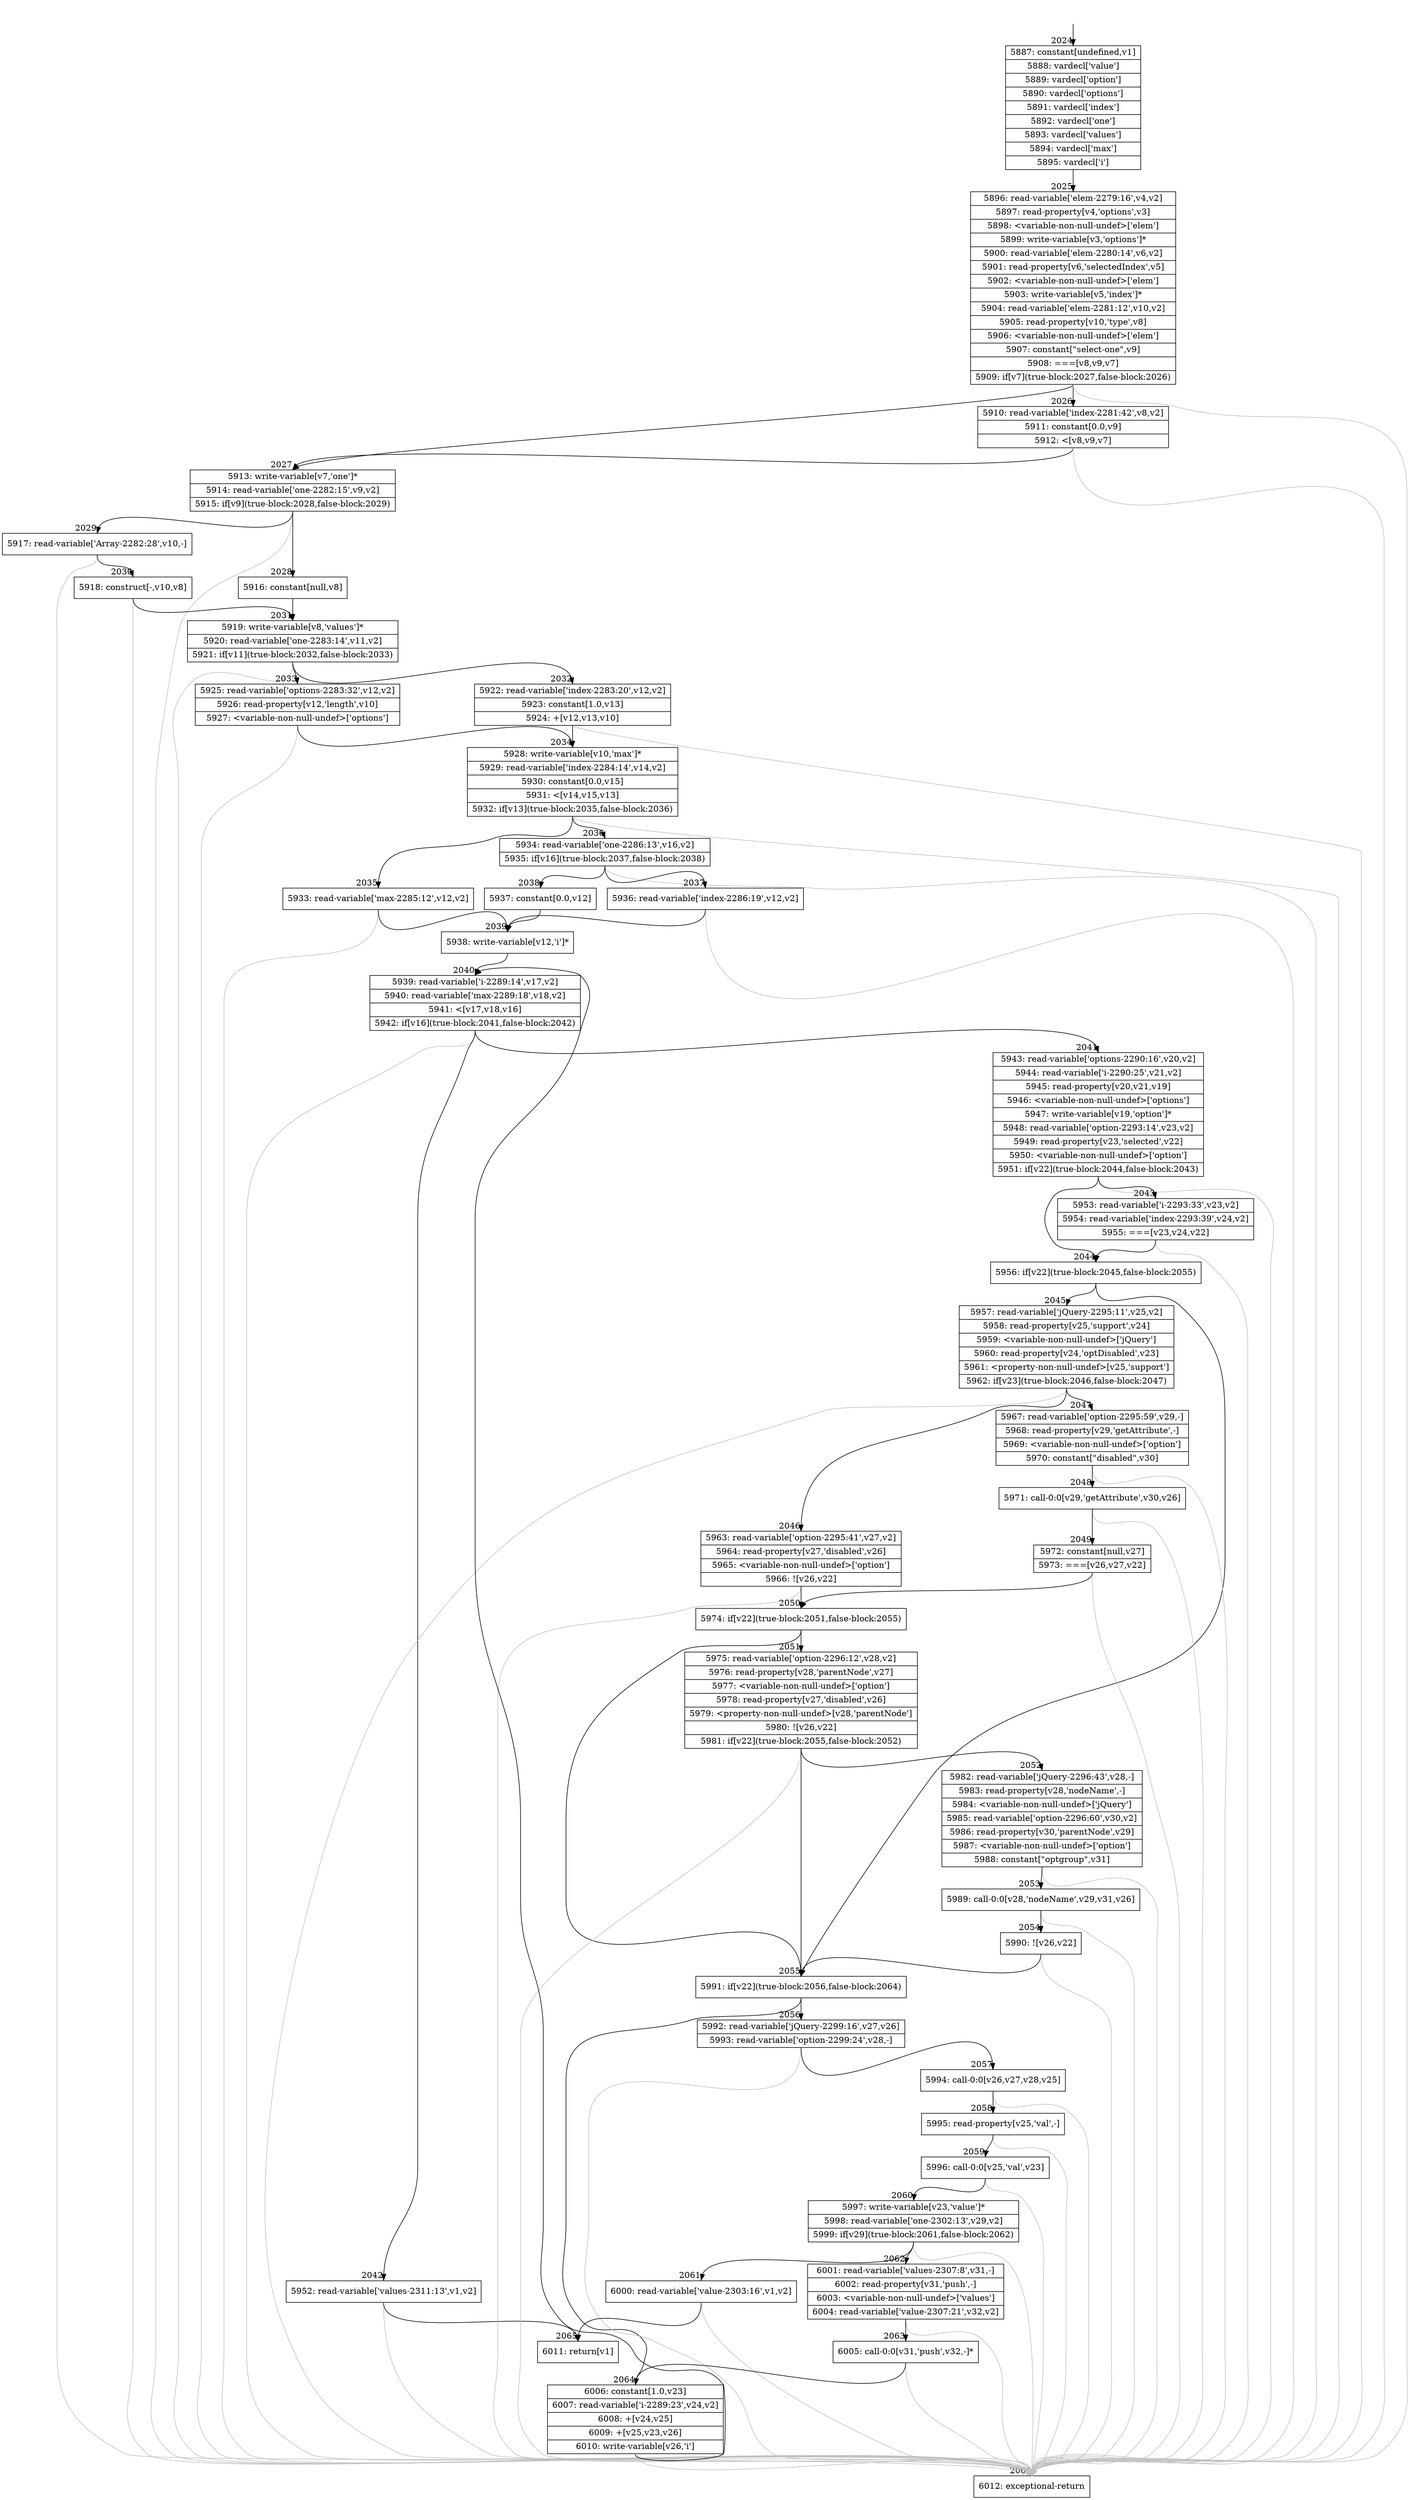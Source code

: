digraph {
rankdir="TD"
BB_entry141[shape=none,label=""];
BB_entry141 -> BB2024 [tailport=s, headport=n, headlabel="    2024"]
BB2024 [shape=record label="{5887: constant[undefined,v1]|5888: vardecl['value']|5889: vardecl['option']|5890: vardecl['options']|5891: vardecl['index']|5892: vardecl['one']|5893: vardecl['values']|5894: vardecl['max']|5895: vardecl['i']}" ] 
BB2024 -> BB2025 [tailport=s, headport=n, headlabel="      2025"]
BB2025 [shape=record label="{5896: read-variable['elem-2279:16',v4,v2]|5897: read-property[v4,'options',v3]|5898: \<variable-non-null-undef\>['elem']|5899: write-variable[v3,'options']*|5900: read-variable['elem-2280:14',v6,v2]|5901: read-property[v6,'selectedIndex',v5]|5902: \<variable-non-null-undef\>['elem']|5903: write-variable[v5,'index']*|5904: read-variable['elem-2281:12',v10,v2]|5905: read-property[v10,'type',v8]|5906: \<variable-non-null-undef\>['elem']|5907: constant[\"select-one\",v9]|5908: ===[v8,v9,v7]|5909: if[v7](true-block:2027,false-block:2026)}" ] 
BB2025 -> BB2027 [tailport=s, headport=n, headlabel="      2027"]
BB2025 -> BB2026 [tailport=s, headport=n, headlabel="      2026"]
BB2025 -> BB2066 [tailport=s, headport=n, color=gray, headlabel="      2066"]
BB2026 [shape=record label="{5910: read-variable['index-2281:42',v8,v2]|5911: constant[0.0,v9]|5912: \<[v8,v9,v7]}" ] 
BB2026 -> BB2027 [tailport=s, headport=n]
BB2026 -> BB2066 [tailport=s, headport=n, color=gray]
BB2027 [shape=record label="{5913: write-variable[v7,'one']*|5914: read-variable['one-2282:15',v9,v2]|5915: if[v9](true-block:2028,false-block:2029)}" ] 
BB2027 -> BB2028 [tailport=s, headport=n, headlabel="      2028"]
BB2027 -> BB2029 [tailport=s, headport=n, headlabel="      2029"]
BB2027 -> BB2066 [tailport=s, headport=n, color=gray]
BB2028 [shape=record label="{5916: constant[null,v8]}" ] 
BB2028 -> BB2031 [tailport=s, headport=n, headlabel="      2031"]
BB2029 [shape=record label="{5917: read-variable['Array-2282:28',v10,-]}" ] 
BB2029 -> BB2030 [tailport=s, headport=n, headlabel="      2030"]
BB2029 -> BB2066 [tailport=s, headport=n, color=gray]
BB2030 [shape=record label="{5918: construct[-,v10,v8]}" ] 
BB2030 -> BB2031 [tailport=s, headport=n]
BB2030 -> BB2066 [tailport=s, headport=n, color=gray]
BB2031 [shape=record label="{5919: write-variable[v8,'values']*|5920: read-variable['one-2283:14',v11,v2]|5921: if[v11](true-block:2032,false-block:2033)}" ] 
BB2031 -> BB2032 [tailport=s, headport=n, headlabel="      2032"]
BB2031 -> BB2033 [tailport=s, headport=n, headlabel="      2033"]
BB2031 -> BB2066 [tailport=s, headport=n, color=gray]
BB2032 [shape=record label="{5922: read-variable['index-2283:20',v12,v2]|5923: constant[1.0,v13]|5924: +[v12,v13,v10]}" ] 
BB2032 -> BB2034 [tailport=s, headport=n, headlabel="      2034"]
BB2032 -> BB2066 [tailport=s, headport=n, color=gray]
BB2033 [shape=record label="{5925: read-variable['options-2283:32',v12,v2]|5926: read-property[v12,'length',v10]|5927: \<variable-non-null-undef\>['options']}" ] 
BB2033 -> BB2034 [tailport=s, headport=n]
BB2033 -> BB2066 [tailport=s, headport=n, color=gray]
BB2034 [shape=record label="{5928: write-variable[v10,'max']*|5929: read-variable['index-2284:14',v14,v2]|5930: constant[0.0,v15]|5931: \<[v14,v15,v13]|5932: if[v13](true-block:2035,false-block:2036)}" ] 
BB2034 -> BB2035 [tailport=s, headport=n, headlabel="      2035"]
BB2034 -> BB2036 [tailport=s, headport=n, headlabel="      2036"]
BB2034 -> BB2066 [tailport=s, headport=n, color=gray]
BB2035 [shape=record label="{5933: read-variable['max-2285:12',v12,v2]}" ] 
BB2035 -> BB2039 [tailport=s, headport=n, headlabel="      2039"]
BB2035 -> BB2066 [tailport=s, headport=n, color=gray]
BB2036 [shape=record label="{5934: read-variable['one-2286:13',v16,v2]|5935: if[v16](true-block:2037,false-block:2038)}" ] 
BB2036 -> BB2037 [tailport=s, headport=n, headlabel="      2037"]
BB2036 -> BB2038 [tailport=s, headport=n, headlabel="      2038"]
BB2036 -> BB2066 [tailport=s, headport=n, color=gray]
BB2037 [shape=record label="{5936: read-variable['index-2286:19',v12,v2]}" ] 
BB2037 -> BB2039 [tailport=s, headport=n]
BB2037 -> BB2066 [tailport=s, headport=n, color=gray]
BB2038 [shape=record label="{5937: constant[0.0,v12]}" ] 
BB2038 -> BB2039 [tailport=s, headport=n]
BB2039 [shape=record label="{5938: write-variable[v12,'i']*}" ] 
BB2039 -> BB2040 [tailport=s, headport=n, headlabel="      2040"]
BB2040 [shape=record label="{5939: read-variable['i-2289:14',v17,v2]|5940: read-variable['max-2289:18',v18,v2]|5941: \<[v17,v18,v16]|5942: if[v16](true-block:2041,false-block:2042)}" ] 
BB2040 -> BB2041 [tailport=s, headport=n, headlabel="      2041"]
BB2040 -> BB2042 [tailport=s, headport=n, headlabel="      2042"]
BB2040 -> BB2066 [tailport=s, headport=n, color=gray]
BB2041 [shape=record label="{5943: read-variable['options-2290:16',v20,v2]|5944: read-variable['i-2290:25',v21,v2]|5945: read-property[v20,v21,v19]|5946: \<variable-non-null-undef\>['options']|5947: write-variable[v19,'option']*|5948: read-variable['option-2293:14',v23,v2]|5949: read-property[v23,'selected',v22]|5950: \<variable-non-null-undef\>['option']|5951: if[v22](true-block:2044,false-block:2043)}" ] 
BB2041 -> BB2044 [tailport=s, headport=n, headlabel="      2044"]
BB2041 -> BB2043 [tailport=s, headport=n, headlabel="      2043"]
BB2041 -> BB2066 [tailport=s, headport=n, color=gray]
BB2042 [shape=record label="{5952: read-variable['values-2311:13',v1,v2]}" ] 
BB2042 -> BB2065 [tailport=s, headport=n, headlabel="      2065"]
BB2042 -> BB2066 [tailport=s, headport=n, color=gray]
BB2043 [shape=record label="{5953: read-variable['i-2293:33',v23,v2]|5954: read-variable['index-2293:39',v24,v2]|5955: ===[v23,v24,v22]}" ] 
BB2043 -> BB2044 [tailport=s, headport=n]
BB2043 -> BB2066 [tailport=s, headport=n, color=gray]
BB2044 [shape=record label="{5956: if[v22](true-block:2045,false-block:2055)}" ] 
BB2044 -> BB2055 [tailport=s, headport=n, headlabel="      2055"]
BB2044 -> BB2045 [tailport=s, headport=n, headlabel="      2045"]
BB2045 [shape=record label="{5957: read-variable['jQuery-2295:11',v25,v2]|5958: read-property[v25,'support',v24]|5959: \<variable-non-null-undef\>['jQuery']|5960: read-property[v24,'optDisabled',v23]|5961: \<property-non-null-undef\>[v25,'support']|5962: if[v23](true-block:2046,false-block:2047)}" ] 
BB2045 -> BB2046 [tailport=s, headport=n, headlabel="      2046"]
BB2045 -> BB2047 [tailport=s, headport=n, headlabel="      2047"]
BB2045 -> BB2066 [tailport=s, headport=n, color=gray]
BB2046 [shape=record label="{5963: read-variable['option-2295:41',v27,v2]|5964: read-property[v27,'disabled',v26]|5965: \<variable-non-null-undef\>['option']|5966: ![v26,v22]}" ] 
BB2046 -> BB2050 [tailport=s, headport=n, headlabel="      2050"]
BB2046 -> BB2066 [tailport=s, headport=n, color=gray]
BB2047 [shape=record label="{5967: read-variable['option-2295:59',v29,-]|5968: read-property[v29,'getAttribute',-]|5969: \<variable-non-null-undef\>['option']|5970: constant[\"disabled\",v30]}" ] 
BB2047 -> BB2048 [tailport=s, headport=n, headlabel="      2048"]
BB2047 -> BB2066 [tailport=s, headport=n, color=gray]
BB2048 [shape=record label="{5971: call-0:0[v29,'getAttribute',v30,v26]}" ] 
BB2048 -> BB2049 [tailport=s, headport=n, headlabel="      2049"]
BB2048 -> BB2066 [tailport=s, headport=n, color=gray]
BB2049 [shape=record label="{5972: constant[null,v27]|5973: ===[v26,v27,v22]}" ] 
BB2049 -> BB2050 [tailport=s, headport=n]
BB2049 -> BB2066 [tailport=s, headport=n, color=gray]
BB2050 [shape=record label="{5974: if[v22](true-block:2051,false-block:2055)}" ] 
BB2050 -> BB2055 [tailport=s, headport=n]
BB2050 -> BB2051 [tailport=s, headport=n, headlabel="      2051"]
BB2051 [shape=record label="{5975: read-variable['option-2296:12',v28,v2]|5976: read-property[v28,'parentNode',v27]|5977: \<variable-non-null-undef\>['option']|5978: read-property[v27,'disabled',v26]|5979: \<property-non-null-undef\>[v28,'parentNode']|5980: ![v26,v22]|5981: if[v22](true-block:2055,false-block:2052)}" ] 
BB2051 -> BB2055 [tailport=s, headport=n]
BB2051 -> BB2052 [tailport=s, headport=n, headlabel="      2052"]
BB2051 -> BB2066 [tailport=s, headport=n, color=gray]
BB2052 [shape=record label="{5982: read-variable['jQuery-2296:43',v28,-]|5983: read-property[v28,'nodeName',-]|5984: \<variable-non-null-undef\>['jQuery']|5985: read-variable['option-2296:60',v30,v2]|5986: read-property[v30,'parentNode',v29]|5987: \<variable-non-null-undef\>['option']|5988: constant[\"optgroup\",v31]}" ] 
BB2052 -> BB2053 [tailport=s, headport=n, headlabel="      2053"]
BB2052 -> BB2066 [tailport=s, headport=n, color=gray]
BB2053 [shape=record label="{5989: call-0:0[v28,'nodeName',v29,v31,v26]}" ] 
BB2053 -> BB2054 [tailport=s, headport=n, headlabel="      2054"]
BB2053 -> BB2066 [tailport=s, headport=n, color=gray]
BB2054 [shape=record label="{5990: ![v26,v22]}" ] 
BB2054 -> BB2055 [tailport=s, headport=n]
BB2054 -> BB2066 [tailport=s, headport=n, color=gray]
BB2055 [shape=record label="{5991: if[v22](true-block:2056,false-block:2064)}" ] 
BB2055 -> BB2056 [tailport=s, headport=n, headlabel="      2056"]
BB2055 -> BB2064 [tailport=s, headport=n, headlabel="      2064"]
BB2056 [shape=record label="{5992: read-variable['jQuery-2299:16',v27,v26]|5993: read-variable['option-2299:24',v28,-]}" ] 
BB2056 -> BB2057 [tailport=s, headport=n, headlabel="      2057"]
BB2056 -> BB2066 [tailport=s, headport=n, color=gray]
BB2057 [shape=record label="{5994: call-0:0[v26,v27,v28,v25]}" ] 
BB2057 -> BB2058 [tailport=s, headport=n, headlabel="      2058"]
BB2057 -> BB2066 [tailport=s, headport=n, color=gray]
BB2058 [shape=record label="{5995: read-property[v25,'val',-]}" ] 
BB2058 -> BB2059 [tailport=s, headport=n, headlabel="      2059"]
BB2058 -> BB2066 [tailport=s, headport=n, color=gray]
BB2059 [shape=record label="{5996: call-0:0[v25,'val',v23]}" ] 
BB2059 -> BB2060 [tailport=s, headport=n, headlabel="      2060"]
BB2059 -> BB2066 [tailport=s, headport=n, color=gray]
BB2060 [shape=record label="{5997: write-variable[v23,'value']*|5998: read-variable['one-2302:13',v29,v2]|5999: if[v29](true-block:2061,false-block:2062)}" ] 
BB2060 -> BB2061 [tailport=s, headport=n, headlabel="      2061"]
BB2060 -> BB2062 [tailport=s, headport=n, headlabel="      2062"]
BB2060 -> BB2066 [tailport=s, headport=n, color=gray]
BB2061 [shape=record label="{6000: read-variable['value-2303:16',v1,v2]}" ] 
BB2061 -> BB2065 [tailport=s, headport=n]
BB2061 -> BB2066 [tailport=s, headport=n, color=gray]
BB2062 [shape=record label="{6001: read-variable['values-2307:8',v31,-]|6002: read-property[v31,'push',-]|6003: \<variable-non-null-undef\>['values']|6004: read-variable['value-2307:21',v32,v2]}" ] 
BB2062 -> BB2063 [tailport=s, headport=n, headlabel="      2063"]
BB2062 -> BB2066 [tailport=s, headport=n, color=gray]
BB2063 [shape=record label="{6005: call-0:0[v31,'push',v32,-]*}" ] 
BB2063 -> BB2064 [tailport=s, headport=n]
BB2063 -> BB2066 [tailport=s, headport=n, color=gray]
BB2064 [shape=record label="{6006: constant[1.0,v23]|6007: read-variable['i-2289:23',v24,v2]|6008: +[v24,v25]|6009: +[v25,v23,v26]|6010: write-variable[v26,'i']}" ] 
BB2064 -> BB2040 [tailport=s, headport=n]
BB2064 -> BB2066 [tailport=s, headport=n, color=gray]
BB2065 [shape=record label="{6011: return[v1]}" ] 
BB2066 [shape=record label="{6012: exceptional-return}" ] 
}

